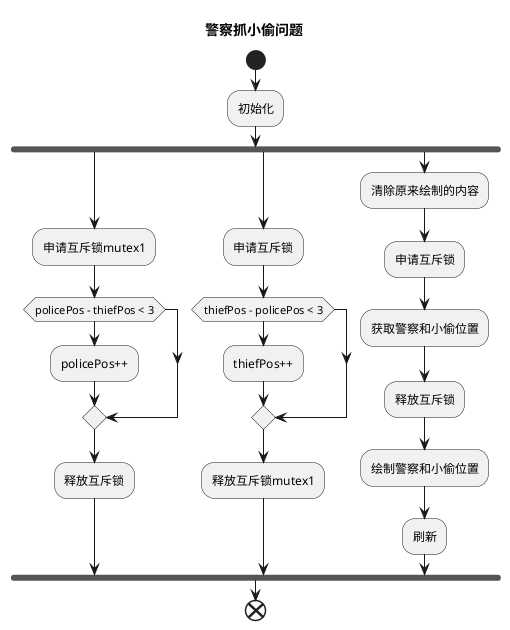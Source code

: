 @startuml
title 警察抓小偷问题
start
:初始化;
fork
    :申请互斥锁mutex1;
    if(policePos - thiefPos < 3) then
        :policePos++;
    endif
    :释放互斥锁;
fork again
    :申请互斥锁;
    if(thiefPos - policePos < 3) then
        :thiefPos++;
    endif
    :释放互斥锁mutex1;
fork again
    :清除原来绘制的内容;
    :申请互斥锁;
    :获取警察和小偷位置;
    :释放互斥锁;
    :绘制警察和小偷位置;
    :刷新;
end fork
end
@enduml